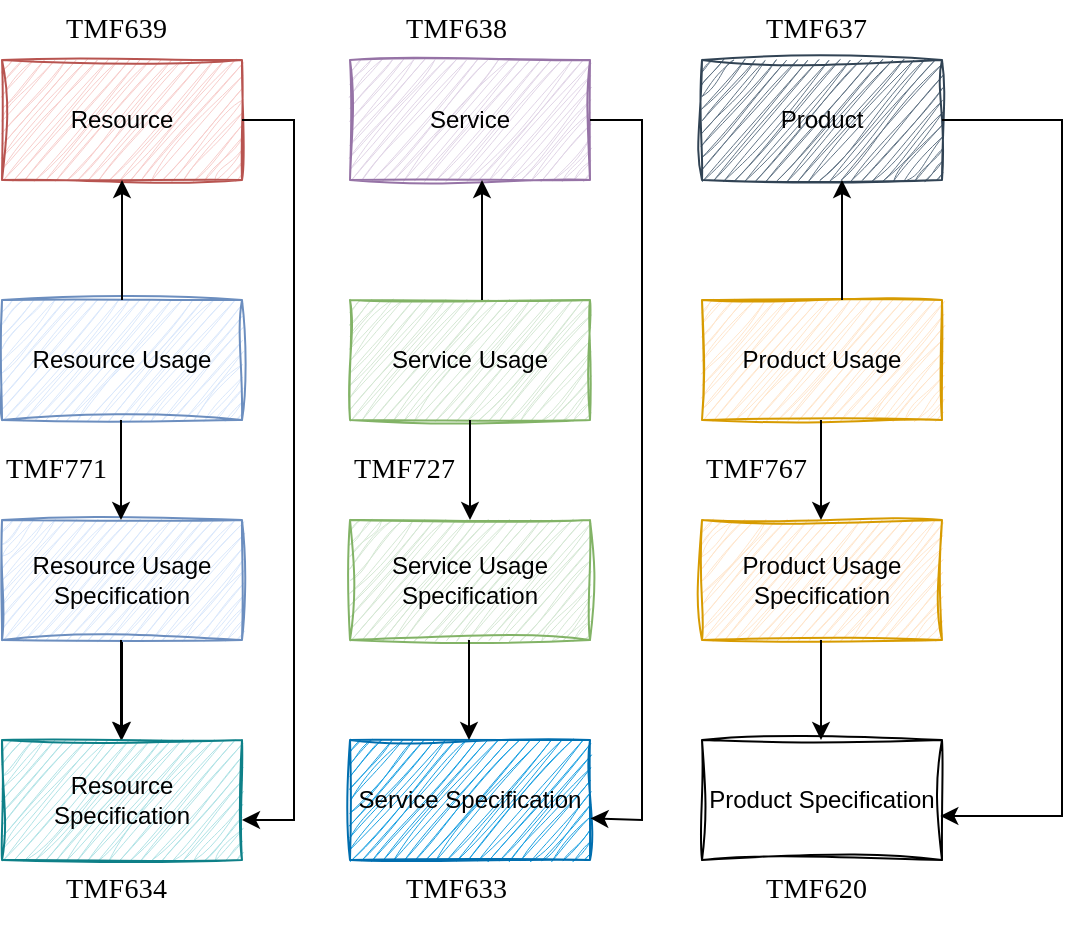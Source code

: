<mxfile version="23.1.4" type="github">
  <diagram name="Seite-1" id="2veeThv5wTnaOtCWkvnE">
    <mxGraphModel dx="1050" dy="522" grid="1" gridSize="10" guides="1" tooltips="1" connect="1" arrows="1" fold="1" page="1" pageScale="1" pageWidth="827" pageHeight="1169" math="0" shadow="0">
      <root>
        <mxCell id="0" />
        <mxCell id="1" parent="0" />
        <mxCell id="H7oPiQ6GIVof3KpjxuSC-1" value="Resource Usage" style="rounded=0;whiteSpace=wrap;html=1;sketch=1;curveFitting=1;jiggle=2;fillColor=#dae8fc;strokeColor=#6c8ebf;" vertex="1" parent="1">
          <mxGeometry x="120" y="240" width="120" height="60" as="geometry" />
        </mxCell>
        <mxCell id="H7oPiQ6GIVof3KpjxuSC-20" value="" style="edgeStyle=orthogonalEdgeStyle;rounded=0;orthogonalLoop=1;jettySize=auto;html=1;" edge="1" parent="1" source="H7oPiQ6GIVof3KpjxuSC-2" target="H7oPiQ6GIVof3KpjxuSC-10">
          <mxGeometry relative="1" as="geometry" />
        </mxCell>
        <mxCell id="H7oPiQ6GIVof3KpjxuSC-2" value="Resource Usage Specification" style="rounded=0;whiteSpace=wrap;html=1;sketch=1;curveFitting=1;jiggle=2;fillColor=#dae8fc;strokeColor=#6c8ebf;" vertex="1" parent="1">
          <mxGeometry x="120" y="350" width="120" height="60" as="geometry" />
        </mxCell>
        <mxCell id="H7oPiQ6GIVof3KpjxuSC-3" value="Service Usage" style="rounded=0;whiteSpace=wrap;html=1;sketch=1;curveFitting=1;jiggle=2;fillColor=#d5e8d4;strokeColor=#82b366;" vertex="1" parent="1">
          <mxGeometry x="294" y="240" width="120" height="60" as="geometry" />
        </mxCell>
        <mxCell id="H7oPiQ6GIVof3KpjxuSC-4" value="Service Usage Specification" style="rounded=0;whiteSpace=wrap;html=1;sketch=1;curveFitting=1;jiggle=2;fillColor=#d5e8d4;strokeColor=#82b366;" vertex="1" parent="1">
          <mxGeometry x="294" y="350" width="120" height="60" as="geometry" />
        </mxCell>
        <mxCell id="H7oPiQ6GIVof3KpjxuSC-5" value="Product Usage" style="rounded=0;whiteSpace=wrap;html=1;sketch=1;curveFitting=1;jiggle=2;fillColor=#ffe6cc;strokeColor=#d79b00;" vertex="1" parent="1">
          <mxGeometry x="470" y="240" width="120" height="60" as="geometry" />
        </mxCell>
        <mxCell id="H7oPiQ6GIVof3KpjxuSC-6" value="Product&amp;nbsp;Usage Specification" style="rounded=0;whiteSpace=wrap;html=1;sketch=1;curveFitting=1;jiggle=2;fillColor=#ffe6cc;strokeColor=#d79b00;" vertex="1" parent="1">
          <mxGeometry x="470" y="350" width="120" height="60" as="geometry" />
        </mxCell>
        <mxCell id="H7oPiQ6GIVof3KpjxuSC-7" value="Resource" style="rounded=0;whiteSpace=wrap;html=1;sketch=1;curveFitting=1;jiggle=2;fillColor=#f8cecc;strokeColor=#b85450;" vertex="1" parent="1">
          <mxGeometry x="120" y="120" width="120" height="60" as="geometry" />
        </mxCell>
        <mxCell id="H7oPiQ6GIVof3KpjxuSC-8" value="Service" style="rounded=0;whiteSpace=wrap;html=1;sketch=1;curveFitting=1;jiggle=2;fillColor=#e1d5e7;strokeColor=#9673a6;" vertex="1" parent="1">
          <mxGeometry x="294" y="120" width="120" height="60" as="geometry" />
        </mxCell>
        <mxCell id="H7oPiQ6GIVof3KpjxuSC-9" value="Product" style="rounded=0;whiteSpace=wrap;html=1;sketch=1;curveFitting=1;jiggle=2;fillColor=#647687;fontColor=#000000;strokeColor=#314354;" vertex="1" parent="1">
          <mxGeometry x="470" y="120" width="120" height="60" as="geometry" />
        </mxCell>
        <mxCell id="H7oPiQ6GIVof3KpjxuSC-10" value="Resource Specification" style="rounded=0;whiteSpace=wrap;html=1;sketch=1;curveFitting=1;jiggle=2;fillColor=#b0e3e6;strokeColor=#0e8088;" vertex="1" parent="1">
          <mxGeometry x="120" y="460" width="120" height="60" as="geometry" />
        </mxCell>
        <mxCell id="H7oPiQ6GIVof3KpjxuSC-13" value="Product Specification" style="rounded=0;whiteSpace=wrap;html=1;sketch=1;curveFitting=1;jiggle=2;" vertex="1" parent="1">
          <mxGeometry x="470" y="460" width="120" height="60" as="geometry" />
        </mxCell>
        <mxCell id="H7oPiQ6GIVof3KpjxuSC-14" value="Service Specification" style="rounded=0;whiteSpace=wrap;html=1;sketch=1;curveFitting=1;jiggle=2;fillColor=#1ba1e2;strokeColor=#006EAF;fontColor=#000000;" vertex="1" parent="1">
          <mxGeometry x="294" y="460" width="120" height="60" as="geometry" />
        </mxCell>
        <mxCell id="H7oPiQ6GIVof3KpjxuSC-15" value="" style="endArrow=classic;html=1;rounded=0;exitX=0.5;exitY=1;exitDx=0;exitDy=0;entryX=0.5;entryY=0;entryDx=0;entryDy=0;" edge="1" parent="1" source="H7oPiQ6GIVof3KpjxuSC-3" target="H7oPiQ6GIVof3KpjxuSC-4">
          <mxGeometry width="50" height="50" relative="1" as="geometry">
            <mxPoint x="389" y="340" as="sourcePoint" />
            <mxPoint x="439" y="290" as="targetPoint" />
          </mxGeometry>
        </mxCell>
        <mxCell id="H7oPiQ6GIVof3KpjxuSC-16" value="" style="endArrow=classic;html=1;rounded=0;exitX=0.5;exitY=1;exitDx=0;exitDy=0;entryX=0.5;entryY=0;entryDx=0;entryDy=0;" edge="1" parent="1">
          <mxGeometry width="50" height="50" relative="1" as="geometry">
            <mxPoint x="529.5" y="300" as="sourcePoint" />
            <mxPoint x="529.5" y="350" as="targetPoint" />
          </mxGeometry>
        </mxCell>
        <mxCell id="H7oPiQ6GIVof3KpjxuSC-17" value="" style="endArrow=classic;html=1;rounded=0;exitX=0.5;exitY=1;exitDx=0;exitDy=0;entryX=0.5;entryY=0;entryDx=0;entryDy=0;" edge="1" parent="1">
          <mxGeometry width="50" height="50" relative="1" as="geometry">
            <mxPoint x="529.5" y="410" as="sourcePoint" />
            <mxPoint x="529.5" y="460" as="targetPoint" />
          </mxGeometry>
        </mxCell>
        <mxCell id="H7oPiQ6GIVof3KpjxuSC-18" value="" style="endArrow=classic;html=1;rounded=0;exitX=0.5;exitY=1;exitDx=0;exitDy=0;entryX=0.5;entryY=0;entryDx=0;entryDy=0;" edge="1" parent="1">
          <mxGeometry width="50" height="50" relative="1" as="geometry">
            <mxPoint x="353.5" y="410" as="sourcePoint" />
            <mxPoint x="353.5" y="460" as="targetPoint" />
          </mxGeometry>
        </mxCell>
        <mxCell id="H7oPiQ6GIVof3KpjxuSC-19" value="" style="endArrow=classic;html=1;rounded=0;exitX=0.5;exitY=1;exitDx=0;exitDy=0;entryX=0.5;entryY=0;entryDx=0;entryDy=0;" edge="1" parent="1">
          <mxGeometry width="50" height="50" relative="1" as="geometry">
            <mxPoint x="179.5" y="410" as="sourcePoint" />
            <mxPoint x="179.5" y="460" as="targetPoint" />
          </mxGeometry>
        </mxCell>
        <mxCell id="H7oPiQ6GIVof3KpjxuSC-22" value="" style="endArrow=classic;html=1;rounded=0;exitX=0.5;exitY=1;exitDx=0;exitDy=0;entryX=0.5;entryY=0;entryDx=0;entryDy=0;" edge="1" parent="1">
          <mxGeometry width="50" height="50" relative="1" as="geometry">
            <mxPoint x="179.5" y="300" as="sourcePoint" />
            <mxPoint x="179.5" y="350" as="targetPoint" />
          </mxGeometry>
        </mxCell>
        <mxCell id="H7oPiQ6GIVof3KpjxuSC-28" value="" style="endArrow=classic;html=1;rounded=0;exitX=1;exitY=0.5;exitDx=0;exitDy=0;entryX=0.993;entryY=0.633;entryDx=0;entryDy=0;entryPerimeter=0;" edge="1" parent="1" source="H7oPiQ6GIVof3KpjxuSC-9" target="H7oPiQ6GIVof3KpjxuSC-13">
          <mxGeometry width="50" height="50" relative="1" as="geometry">
            <mxPoint x="630.5" y="150" as="sourcePoint" />
            <mxPoint x="630" y="210" as="targetPoint" />
            <Array as="points">
              <mxPoint x="650" y="150" />
              <mxPoint x="650" y="498" />
            </Array>
          </mxGeometry>
        </mxCell>
        <mxCell id="H7oPiQ6GIVof3KpjxuSC-29" value="" style="endArrow=classic;html=1;rounded=0;entryX=1.002;entryY=0.653;entryDx=0;entryDy=0;entryPerimeter=0;exitX=1;exitY=0.5;exitDx=0;exitDy=0;" edge="1" parent="1" source="H7oPiQ6GIVof3KpjxuSC-8" target="H7oPiQ6GIVof3KpjxuSC-14">
          <mxGeometry width="50" height="50" relative="1" as="geometry">
            <mxPoint x="420" y="150" as="sourcePoint" />
            <mxPoint x="409" y="498" as="targetPoint" />
            <Array as="points">
              <mxPoint x="440" y="150" />
              <mxPoint x="440" y="500" />
            </Array>
          </mxGeometry>
        </mxCell>
        <mxCell id="H7oPiQ6GIVof3KpjxuSC-31" value="" style="endArrow=classic;html=1;rounded=0;exitX=1;exitY=0.5;exitDx=0;exitDy=0;" edge="1" parent="1">
          <mxGeometry width="50" height="50" relative="1" as="geometry">
            <mxPoint x="240" y="150" as="sourcePoint" />
            <mxPoint x="240" y="500" as="targetPoint" />
            <Array as="points">
              <mxPoint x="266" y="150" />
              <mxPoint x="266" y="500" />
            </Array>
          </mxGeometry>
        </mxCell>
        <mxCell id="H7oPiQ6GIVof3KpjxuSC-32" value="" style="endArrow=classic;html=1;rounded=0;entryX=0.5;entryY=1;entryDx=0;entryDy=0;exitX=0.5;exitY=0;exitDx=0;exitDy=0;" edge="1" parent="1" source="H7oPiQ6GIVof3KpjxuSC-1" target="H7oPiQ6GIVof3KpjxuSC-7">
          <mxGeometry width="50" height="50" relative="1" as="geometry">
            <mxPoint x="180" y="240" as="sourcePoint" />
            <mxPoint x="230" y="190" as="targetPoint" />
          </mxGeometry>
        </mxCell>
        <mxCell id="H7oPiQ6GIVof3KpjxuSC-33" value="" style="endArrow=classic;html=1;rounded=0;entryX=0.5;entryY=1;entryDx=0;entryDy=0;exitX=0.5;exitY=0;exitDx=0;exitDy=0;" edge="1" parent="1">
          <mxGeometry width="50" height="50" relative="1" as="geometry">
            <mxPoint x="360" y="240" as="sourcePoint" />
            <mxPoint x="360" y="180" as="targetPoint" />
          </mxGeometry>
        </mxCell>
        <mxCell id="H7oPiQ6GIVof3KpjxuSC-34" value="" style="endArrow=classic;html=1;rounded=0;entryX=0.5;entryY=1;entryDx=0;entryDy=0;exitX=0.5;exitY=0;exitDx=0;exitDy=0;" edge="1" parent="1">
          <mxGeometry width="50" height="50" relative="1" as="geometry">
            <mxPoint x="540" y="240" as="sourcePoint" />
            <mxPoint x="540" y="180" as="targetPoint" />
          </mxGeometry>
        </mxCell>
        <mxCell id="H7oPiQ6GIVof3KpjxuSC-36" value="&lt;span style=&quot;color: rgb(0, 0, 0); font-family: __gothamFont_add2ec, __gothamFont_Fallback_add2ec; font-size: 14px; font-style: normal; font-variant-ligatures: normal; font-variant-caps: normal; font-weight: 400; letter-spacing: 0.15px; orphans: 2; text-align: center; text-indent: 0px; text-transform: none; widows: 2; word-spacing: 0px; -webkit-text-stroke-width: 0px; background-color: rgb(255, 255, 255); text-decoration-thickness: initial; text-decoration-style: initial; text-decoration-color: initial; float: none; display: inline !important;&quot;&gt;TMF637&lt;/span&gt;" style="text;whiteSpace=wrap;html=1;" vertex="1" parent="1">
          <mxGeometry x="500" y="90" width="80" height="40" as="geometry" />
        </mxCell>
        <mxCell id="H7oPiQ6GIVof3KpjxuSC-37" value="&lt;span style=&quot;color: rgb(0, 0, 0); font-family: __gothamFont_add2ec, __gothamFont_Fallback_add2ec; font-size: 14px; font-style: normal; font-variant-ligatures: normal; font-variant-caps: normal; font-weight: 400; letter-spacing: 0.15px; orphans: 2; text-align: center; text-indent: 0px; text-transform: none; widows: 2; word-spacing: 0px; -webkit-text-stroke-width: 0px; background-color: rgb(255, 255, 255); text-decoration-thickness: initial; text-decoration-style: initial; text-decoration-color: initial; float: none; display: inline !important;&quot;&gt;TMF638&lt;/span&gt;" style="text;whiteSpace=wrap;html=1;" vertex="1" parent="1">
          <mxGeometry x="320" y="90" width="80" height="40" as="geometry" />
        </mxCell>
        <mxCell id="H7oPiQ6GIVof3KpjxuSC-40" value="&lt;span style=&quot;color: rgb(0, 0, 0); font-family: __gothamFont_add2ec, __gothamFont_Fallback_add2ec; font-size: 14px; font-style: normal; font-variant-ligatures: normal; font-variant-caps: normal; font-weight: 400; letter-spacing: 0.15px; orphans: 2; text-align: center; text-indent: 0px; text-transform: none; widows: 2; word-spacing: 0px; -webkit-text-stroke-width: 0px; background-color: rgb(255, 255, 255); text-decoration-thickness: initial; text-decoration-style: initial; text-decoration-color: initial; float: none; display: inline !important;&quot;&gt;TMF639&lt;/span&gt;" style="text;whiteSpace=wrap;html=1;" vertex="1" parent="1">
          <mxGeometry x="150" y="90" width="80" height="40" as="geometry" />
        </mxCell>
        <mxCell id="H7oPiQ6GIVof3KpjxuSC-41" value="&lt;span style=&quot;color: rgb(0, 0, 0); font-family: __gothamFont_add2ec, __gothamFont_Fallback_add2ec; font-size: 14px; font-style: normal; font-variant-ligatures: normal; font-variant-caps: normal; font-weight: 400; letter-spacing: 0.15px; orphans: 2; text-align: center; text-indent: 0px; text-transform: none; widows: 2; word-spacing: 0px; -webkit-text-stroke-width: 0px; background-color: rgb(255, 255, 255); text-decoration-thickness: initial; text-decoration-style: initial; text-decoration-color: initial; float: none; display: inline !important;&quot;&gt;TMF633&lt;/span&gt;" style="text;whiteSpace=wrap;html=1;" vertex="1" parent="1">
          <mxGeometry x="320" y="520" width="80" height="40" as="geometry" />
        </mxCell>
        <mxCell id="H7oPiQ6GIVof3KpjxuSC-42" value="&lt;span style=&quot;color: rgb(0, 0, 0); font-family: __gothamFont_add2ec, __gothamFont_Fallback_add2ec; font-size: 14px; font-style: normal; font-variant-ligatures: normal; font-variant-caps: normal; font-weight: 400; letter-spacing: 0.15px; orphans: 2; text-align: center; text-indent: 0px; text-transform: none; widows: 2; word-spacing: 0px; -webkit-text-stroke-width: 0px; background-color: rgb(255, 255, 255); text-decoration-thickness: initial; text-decoration-style: initial; text-decoration-color: initial; float: none; display: inline !important;&quot;&gt;TMF620&lt;/span&gt;" style="text;whiteSpace=wrap;html=1;" vertex="1" parent="1">
          <mxGeometry x="500" y="520" width="80" height="40" as="geometry" />
        </mxCell>
        <mxCell id="H7oPiQ6GIVof3KpjxuSC-43" value="&lt;span style=&quot;color: rgb(0, 0, 0); font-family: __gothamFont_add2ec, __gothamFont_Fallback_add2ec; font-size: 14px; font-style: normal; font-variant-ligatures: normal; font-variant-caps: normal; font-weight: 400; letter-spacing: 0.15px; orphans: 2; text-align: center; text-indent: 0px; text-transform: none; widows: 2; word-spacing: 0px; -webkit-text-stroke-width: 0px; background-color: rgb(255, 255, 255); text-decoration-thickness: initial; text-decoration-style: initial; text-decoration-color: initial; float: none; display: inline !important;&quot;&gt;TMF634&lt;/span&gt;" style="text;whiteSpace=wrap;html=1;" vertex="1" parent="1">
          <mxGeometry x="150" y="520" width="80" height="30" as="geometry" />
        </mxCell>
        <mxCell id="H7oPiQ6GIVof3KpjxuSC-44" value="&lt;span style=&quot;color: rgb(0, 0, 0); font-family: __gothamFont_add2ec, __gothamFont_Fallback_add2ec; font-size: 14px; font-style: normal; font-variant-ligatures: normal; font-variant-caps: normal; font-weight: 400; letter-spacing: 0.15px; orphans: 2; text-align: center; text-indent: 0px; text-transform: none; widows: 2; word-spacing: 0px; -webkit-text-stroke-width: 0px; background-color: rgb(255, 255, 255); text-decoration-thickness: initial; text-decoration-style: initial; text-decoration-color: initial; float: none; display: inline !important;&quot;&gt;TMF771&lt;/span&gt;" style="text;whiteSpace=wrap;html=1;" vertex="1" parent="1">
          <mxGeometry x="120" y="310" width="80" height="40" as="geometry" />
        </mxCell>
        <mxCell id="H7oPiQ6GIVof3KpjxuSC-45" value="&lt;span style=&quot;color: rgb(0, 0, 0); font-family: __gothamFont_add2ec, __gothamFont_Fallback_add2ec; font-size: 14px; font-style: normal; font-variant-ligatures: normal; font-variant-caps: normal; font-weight: 400; letter-spacing: 0.15px; orphans: 2; text-align: center; text-indent: 0px; text-transform: none; widows: 2; word-spacing: 0px; -webkit-text-stroke-width: 0px; background-color: rgb(255, 255, 255); text-decoration-thickness: initial; text-decoration-style: initial; text-decoration-color: initial; float: none; display: inline !important;&quot;&gt;TMF727&lt;/span&gt;" style="text;whiteSpace=wrap;html=1;" vertex="1" parent="1">
          <mxGeometry x="294" y="310" width="80" height="40" as="geometry" />
        </mxCell>
        <mxCell id="H7oPiQ6GIVof3KpjxuSC-46" value="&lt;span style=&quot;color: rgb(0, 0, 0); font-family: __gothamFont_add2ec, __gothamFont_Fallback_add2ec; font-size: 14px; font-style: normal; font-variant-ligatures: normal; font-variant-caps: normal; font-weight: 400; letter-spacing: 0.15px; orphans: 2; text-align: center; text-indent: 0px; text-transform: none; widows: 2; word-spacing: 0px; -webkit-text-stroke-width: 0px; background-color: rgb(255, 255, 255); text-decoration-thickness: initial; text-decoration-style: initial; text-decoration-color: initial; float: none; display: inline !important;&quot;&gt;TMF767&lt;/span&gt;" style="text;whiteSpace=wrap;html=1;" vertex="1" parent="1">
          <mxGeometry x="470" y="310" width="80" height="40" as="geometry" />
        </mxCell>
      </root>
    </mxGraphModel>
  </diagram>
</mxfile>
